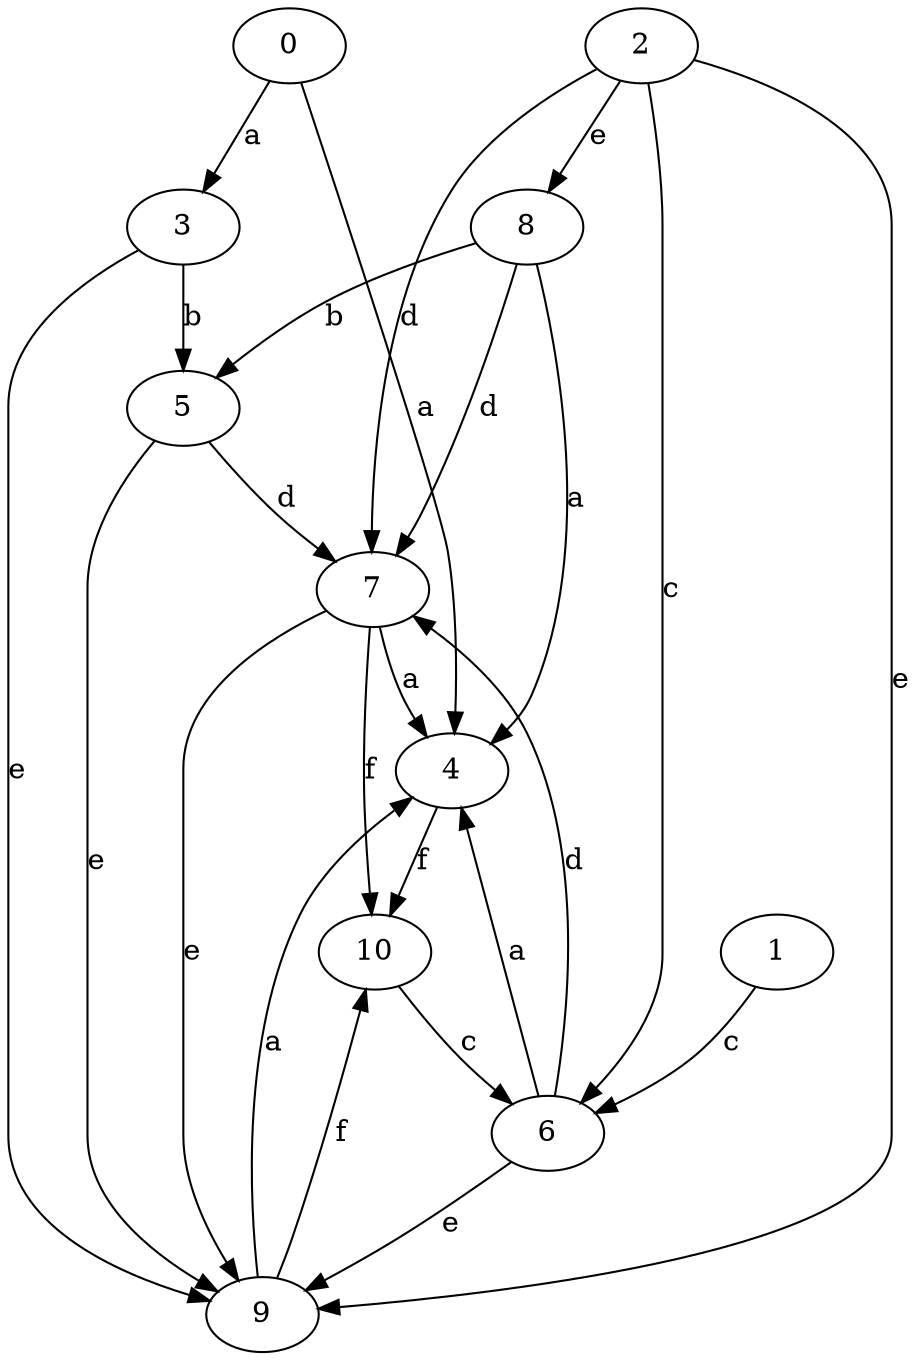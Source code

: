 strict digraph  {
0;
3;
4;
5;
1;
6;
2;
7;
8;
9;
10;
0 -> 3  [label=a];
0 -> 4  [label=a];
3 -> 5  [label=b];
3 -> 9  [label=e];
4 -> 10  [label=f];
5 -> 7  [label=d];
5 -> 9  [label=e];
1 -> 6  [label=c];
6 -> 4  [label=a];
6 -> 7  [label=d];
6 -> 9  [label=e];
2 -> 6  [label=c];
2 -> 7  [label=d];
2 -> 8  [label=e];
2 -> 9  [label=e];
7 -> 4  [label=a];
7 -> 9  [label=e];
7 -> 10  [label=f];
8 -> 4  [label=a];
8 -> 5  [label=b];
8 -> 7  [label=d];
9 -> 4  [label=a];
9 -> 10  [label=f];
10 -> 6  [label=c];
}
